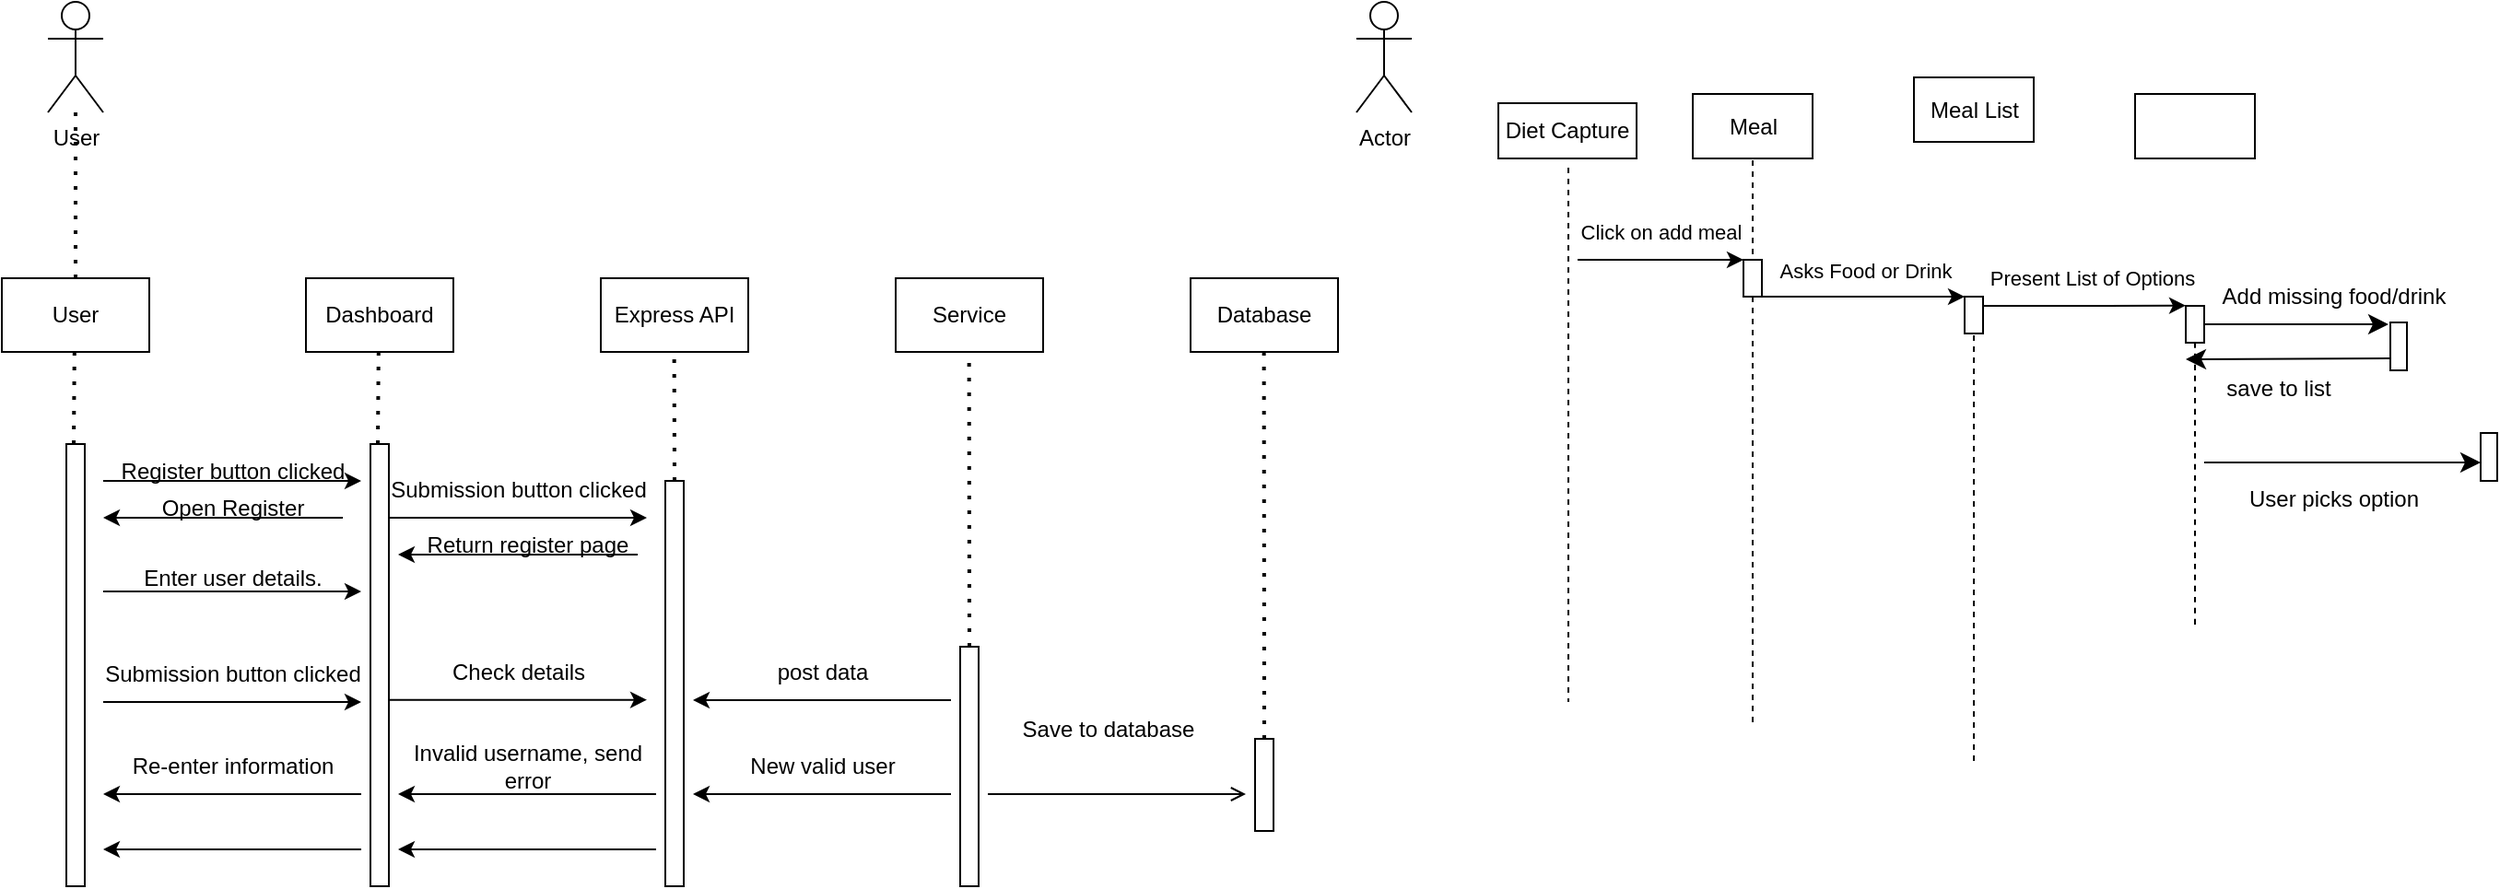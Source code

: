 <mxfile version="26.0.14">
  <diagram name="Page-1" id="0iw1rdu3hc8H51FjuOat">
    <mxGraphModel dx="497" dy="443" grid="1" gridSize="10" guides="1" tooltips="1" connect="1" arrows="1" fold="1" page="1" pageScale="1" pageWidth="827" pageHeight="1169" math="0" shadow="0">
      <root>
        <mxCell id="0" />
        <mxCell id="1" parent="0" />
        <mxCell id="j-wYg66tiPPto0wJLrc5-4" value="User&lt;div&gt;&lt;br&gt;&lt;/div&gt;" style="shape=umlActor;verticalLabelPosition=bottom;verticalAlign=top;html=1;outlineConnect=0;" parent="1" vertex="1">
          <mxGeometry x="40" y="40" width="30" height="60" as="geometry" />
        </mxCell>
        <mxCell id="lWHcjnvurMztYKVpcPD4-2" value="" style="endArrow=none;dashed=1;html=1;dashPattern=1 3;strokeWidth=2;rounded=0;" parent="1" target="j-wYg66tiPPto0wJLrc5-4" edge="1">
          <mxGeometry width="50" height="50" relative="1" as="geometry">
            <mxPoint x="55" y="190" as="sourcePoint" />
            <mxPoint x="80" y="140" as="targetPoint" />
          </mxGeometry>
        </mxCell>
        <mxCell id="Ek2kk3wlaBP3gsch93aZ-8" style="edgeStyle=orthogonalEdgeStyle;rounded=0;orthogonalLoop=1;jettySize=auto;html=1;dashed=1;endArrow=none;startFill=0;" parent="1" edge="1">
          <mxGeometry relative="1" as="geometry">
            <mxPoint x="865" y="420" as="targetPoint" />
            <mxPoint x="865" y="130" as="sourcePoint" />
          </mxGeometry>
        </mxCell>
        <mxCell id="lWHcjnvurMztYKVpcPD4-3" value="&lt;div&gt;User&lt;/div&gt;" style="rounded=0;whiteSpace=wrap;html=1;" parent="1" vertex="1">
          <mxGeometry x="15" y="190" width="80" height="40" as="geometry" />
        </mxCell>
        <mxCell id="Ek2kk3wlaBP3gsch93aZ-1" value="Actor" style="shape=umlActor;verticalLabelPosition=bottom;verticalAlign=top;html=1;outlineConnect=0;" parent="1" vertex="1">
          <mxGeometry x="750" y="40" width="30" height="60" as="geometry" />
        </mxCell>
        <mxCell id="lWHcjnvurMztYKVpcPD4-6" value="Dashboard" style="rounded=0;whiteSpace=wrap;html=1;" parent="1" vertex="1">
          <mxGeometry x="180" y="190" width="80" height="40" as="geometry" />
        </mxCell>
        <mxCell id="Ek2kk3wlaBP3gsch93aZ-9" value="" style="endArrow=classic;html=1;rounded=0;" parent="1" edge="1">
          <mxGeometry width="50" height="50" relative="1" as="geometry">
            <mxPoint x="870" y="180" as="sourcePoint" />
            <mxPoint x="960" y="180" as="targetPoint" />
          </mxGeometry>
        </mxCell>
        <mxCell id="Ek2kk3wlaBP3gsch93aZ-12" value="Click on add meal" style="edgeLabel;html=1;align=center;verticalAlign=middle;resizable=0;points=[];" parent="Ek2kk3wlaBP3gsch93aZ-9" connectable="0" vertex="1">
          <mxGeometry x="0.144" y="-2" relative="1" as="geometry">
            <mxPoint x="-7" y="-17" as="offset" />
          </mxGeometry>
        </mxCell>
        <mxCell id="lWHcjnvurMztYKVpcPD4-8" value="" style="endArrow=none;dashed=1;html=1;dashPattern=1 3;strokeWidth=2;rounded=0;" parent="1" edge="1">
          <mxGeometry width="50" height="50" relative="1" as="geometry">
            <mxPoint x="54" y="280" as="sourcePoint" />
            <mxPoint x="54.41" y="230" as="targetPoint" />
          </mxGeometry>
        </mxCell>
        <mxCell id="Ek2kk3wlaBP3gsch93aZ-10" value="" style="rounded=0;whiteSpace=wrap;html=1;direction=south;" parent="1" vertex="1">
          <mxGeometry x="960" y="180" width="10" height="20" as="geometry" />
        </mxCell>
        <mxCell id="lWHcjnvurMztYKVpcPD4-9" value="" style="rounded=0;whiteSpace=wrap;html=1;direction=south;" parent="1" vertex="1">
          <mxGeometry x="50" y="280" width="10" height="240" as="geometry" />
        </mxCell>
        <mxCell id="Ek2kk3wlaBP3gsch93aZ-13" value="" style="endArrow=none;dashed=1;html=1;rounded=0;entryX=0;entryY=0.5;entryDx=0;entryDy=0;" parent="1" target="Ek2kk3wlaBP3gsch93aZ-10" edge="1">
          <mxGeometry width="50" height="50" relative="1" as="geometry">
            <mxPoint x="965" y="120" as="sourcePoint" />
            <mxPoint x="980" y="140" as="targetPoint" />
          </mxGeometry>
        </mxCell>
        <mxCell id="lWHcjnvurMztYKVpcPD4-12" value="" style="endArrow=none;dashed=1;html=1;dashPattern=1 3;strokeWidth=2;rounded=0;" parent="1" edge="1">
          <mxGeometry width="50" height="50" relative="1" as="geometry">
            <mxPoint x="219" y="280" as="sourcePoint" />
            <mxPoint x="219.41" y="230" as="targetPoint" />
          </mxGeometry>
        </mxCell>
        <mxCell id="Ek2kk3wlaBP3gsch93aZ-14" value="" style="endArrow=none;dashed=1;html=1;rounded=0;" parent="1" edge="1">
          <mxGeometry width="50" height="50" relative="1" as="geometry">
            <mxPoint x="965" y="200" as="sourcePoint" />
            <mxPoint x="965" y="432.449" as="targetPoint" />
          </mxGeometry>
        </mxCell>
        <mxCell id="lWHcjnvurMztYKVpcPD4-13" value="" style="rounded=0;whiteSpace=wrap;html=1;direction=south;" parent="1" vertex="1">
          <mxGeometry x="215" y="280" width="10" height="240" as="geometry" />
        </mxCell>
        <mxCell id="Ek2kk3wlaBP3gsch93aZ-17" value="" style="endArrow=classic;html=1;rounded=0;exitX=1;exitY=0;exitDx=0;exitDy=0;" parent="1" source="Ek2kk3wlaBP3gsch93aZ-10" edge="1">
          <mxGeometry width="50" height="50" relative="1" as="geometry">
            <mxPoint x="970" y="240" as="sourcePoint" />
            <mxPoint x="1080" y="200" as="targetPoint" />
          </mxGeometry>
        </mxCell>
        <mxCell id="Ek2kk3wlaBP3gsch93aZ-18" value="Asks Food or Drink" style="edgeLabel;html=1;align=center;verticalAlign=middle;resizable=0;points=[];" parent="Ek2kk3wlaBP3gsch93aZ-17" connectable="0" vertex="1">
          <mxGeometry x="-0.257" y="3" relative="1" as="geometry">
            <mxPoint x="15" y="-11" as="offset" />
          </mxGeometry>
        </mxCell>
        <mxCell id="lWHcjnvurMztYKVpcPD4-14" value="" style="endArrow=classic;html=1;rounded=0;" parent="1" edge="1">
          <mxGeometry width="50" height="50" relative="1" as="geometry">
            <mxPoint x="70" y="300" as="sourcePoint" />
            <mxPoint x="210" y="300" as="targetPoint" />
          </mxGeometry>
        </mxCell>
        <mxCell id="lWHcjnvurMztYKVpcPD4-15" value="Register button clicked" style="text;html=1;align=center;verticalAlign=middle;resizable=0;points=[];autosize=1;strokeColor=none;fillColor=none;" parent="1" vertex="1">
          <mxGeometry x="70" y="280" width="140" height="30" as="geometry" />
        </mxCell>
        <mxCell id="Ek2kk3wlaBP3gsch93aZ-23" style="edgeStyle=orthogonalEdgeStyle;rounded=0;orthogonalLoop=1;jettySize=auto;html=1;exitX=0.25;exitY=0;exitDx=0;exitDy=0;" parent="1" source="Ek2kk3wlaBP3gsch93aZ-19" edge="1">
          <mxGeometry relative="1" as="geometry">
            <mxPoint x="1200" y="204.818" as="targetPoint" />
          </mxGeometry>
        </mxCell>
        <mxCell id="Ek2kk3wlaBP3gsch93aZ-24" value="Present List of Options" style="edgeLabel;html=1;align=center;verticalAlign=middle;resizable=0;points=[];" parent="Ek2kk3wlaBP3gsch93aZ-23" connectable="0" vertex="1">
          <mxGeometry x="-0.146" y="-1" relative="1" as="geometry">
            <mxPoint x="12" y="-16" as="offset" />
          </mxGeometry>
        </mxCell>
        <mxCell id="lWHcjnvurMztYKVpcPD4-17" value="" style="endArrow=classic;html=1;rounded=0;" parent="1" edge="1">
          <mxGeometry width="50" height="50" relative="1" as="geometry">
            <mxPoint x="200" y="320" as="sourcePoint" />
            <mxPoint x="70" y="320" as="targetPoint" />
          </mxGeometry>
        </mxCell>
        <mxCell id="Ek2kk3wlaBP3gsch93aZ-19" value="" style="rounded=0;whiteSpace=wrap;html=1;direction=south;" parent="1" vertex="1">
          <mxGeometry x="1080" y="200" width="10" height="20" as="geometry" />
        </mxCell>
        <mxCell id="lWHcjnvurMztYKVpcPD4-18" value="Open Register" style="text;html=1;align=center;verticalAlign=middle;resizable=0;points=[];autosize=1;strokeColor=none;fillColor=none;" parent="1" vertex="1">
          <mxGeometry x="90" y="300" width="100" height="30" as="geometry" />
        </mxCell>
        <mxCell id="Ek2kk3wlaBP3gsch93aZ-20" value="" style="endArrow=none;dashed=1;html=1;rounded=0;" parent="1" edge="1">
          <mxGeometry width="50" height="50" relative="1" as="geometry">
            <mxPoint x="1085" y="221" as="sourcePoint" />
            <mxPoint x="1085" y="453.449" as="targetPoint" />
          </mxGeometry>
        </mxCell>
        <mxCell id="lWHcjnvurMztYKVpcPD4-19" value="" style="endArrow=classic;html=1;rounded=0;" parent="1" edge="1">
          <mxGeometry width="50" height="50" relative="1" as="geometry">
            <mxPoint x="70" y="360" as="sourcePoint" />
            <mxPoint x="210" y="360" as="targetPoint" />
          </mxGeometry>
        </mxCell>
        <mxCell id="Ek2kk3wlaBP3gsch93aZ-21" value="Meal" style="rounded=0;whiteSpace=wrap;html=1;" parent="1" vertex="1">
          <mxGeometry x="932.5" y="90" width="65" height="35" as="geometry" />
        </mxCell>
        <mxCell id="lWHcjnvurMztYKVpcPD4-20" value="Enter user details." style="text;html=1;align=center;verticalAlign=middle;resizable=0;points=[];autosize=1;strokeColor=none;fillColor=none;" parent="1" vertex="1">
          <mxGeometry x="80" y="338" width="120" height="30" as="geometry" />
        </mxCell>
        <mxCell id="lWHcjnvurMztYKVpcPD4-23" value="Submission button clicked" style="text;html=1;align=center;verticalAlign=middle;resizable=0;points=[];autosize=1;strokeColor=none;fillColor=none;" parent="1" vertex="1">
          <mxGeometry x="60" y="390" width="160" height="30" as="geometry" />
        </mxCell>
        <mxCell id="lWHcjnvurMztYKVpcPD4-25" value="" style="endArrow=classic;html=1;rounded=0;" parent="1" edge="1">
          <mxGeometry width="50" height="50" relative="1" as="geometry">
            <mxPoint x="70" y="420" as="sourcePoint" />
            <mxPoint x="210" y="420" as="targetPoint" />
          </mxGeometry>
        </mxCell>
        <mxCell id="lWHcjnvurMztYKVpcPD4-27" value="Re-enter information" style="text;html=1;align=center;verticalAlign=middle;resizable=0;points=[];autosize=1;strokeColor=none;fillColor=none;" parent="1" vertex="1">
          <mxGeometry x="75" y="440" width="130" height="30" as="geometry" />
        </mxCell>
        <mxCell id="lWHcjnvurMztYKVpcPD4-28" value="" style="endArrow=classic;html=1;rounded=0;" parent="1" edge="1">
          <mxGeometry width="50" height="50" relative="1" as="geometry">
            <mxPoint x="210" y="470" as="sourcePoint" />
            <mxPoint x="70" y="470" as="targetPoint" />
          </mxGeometry>
        </mxCell>
        <mxCell id="lWHcjnvurMztYKVpcPD4-29" value="" style="endArrow=classic;html=1;rounded=0;" parent="1" edge="1">
          <mxGeometry width="50" height="50" relative="1" as="geometry">
            <mxPoint x="210" y="500" as="sourcePoint" />
            <mxPoint x="70" y="500" as="targetPoint" />
          </mxGeometry>
        </mxCell>
        <mxCell id="lWHcjnvurMztYKVpcPD4-30" value="Express API" style="rounded=0;whiteSpace=wrap;html=1;" parent="1" vertex="1">
          <mxGeometry x="340" y="190" width="80" height="40" as="geometry" />
        </mxCell>
        <mxCell id="lWHcjnvurMztYKVpcPD4-31" value="" style="endArrow=none;dashed=1;html=1;dashPattern=1 3;strokeWidth=2;rounded=0;" parent="1" edge="1">
          <mxGeometry width="50" height="50" relative="1" as="geometry">
            <mxPoint x="380" y="300" as="sourcePoint" />
            <mxPoint x="379.82" y="230" as="targetPoint" />
          </mxGeometry>
        </mxCell>
        <mxCell id="lWHcjnvurMztYKVpcPD4-32" value="" style="rounded=0;whiteSpace=wrap;html=1;direction=south;" parent="1" vertex="1">
          <mxGeometry x="375" y="300" width="10" height="220" as="geometry" />
        </mxCell>
        <mxCell id="lWHcjnvurMztYKVpcPD4-35" value="Submission button clicked" style="text;html=1;align=center;verticalAlign=middle;resizable=0;points=[];autosize=1;strokeColor=none;fillColor=none;" parent="1" vertex="1">
          <mxGeometry x="215" y="290" width="160" height="30" as="geometry" />
        </mxCell>
        <mxCell id="lWHcjnvurMztYKVpcPD4-36" value="" style="endArrow=classic;html=1;rounded=0;" parent="1" edge="1">
          <mxGeometry width="50" height="50" relative="1" as="geometry">
            <mxPoint x="225" y="320" as="sourcePoint" />
            <mxPoint x="365" y="320" as="targetPoint" />
          </mxGeometry>
        </mxCell>
        <mxCell id="lWHcjnvurMztYKVpcPD4-37" value="" style="endArrow=classic;html=1;rounded=0;" parent="1" edge="1">
          <mxGeometry width="50" height="50" relative="1" as="geometry">
            <mxPoint x="360" y="340" as="sourcePoint" />
            <mxPoint x="230" y="340" as="targetPoint" />
          </mxGeometry>
        </mxCell>
        <mxCell id="lWHcjnvurMztYKVpcPD4-38" value="Return register page" style="text;html=1;align=center;verticalAlign=middle;resizable=0;points=[];autosize=1;strokeColor=none;fillColor=none;" parent="1" vertex="1">
          <mxGeometry x="235" y="320" width="130" height="30" as="geometry" />
        </mxCell>
        <mxCell id="lWHcjnvurMztYKVpcPD4-39" value="Check details" style="text;html=1;align=center;verticalAlign=middle;resizable=0;points=[];autosize=1;strokeColor=none;fillColor=none;" parent="1" vertex="1">
          <mxGeometry x="245" y="388.82" width="100" height="30" as="geometry" />
        </mxCell>
        <mxCell id="lWHcjnvurMztYKVpcPD4-40" value="" style="endArrow=classic;html=1;rounded=0;" parent="1" edge="1">
          <mxGeometry width="50" height="50" relative="1" as="geometry">
            <mxPoint x="225" y="418.82" as="sourcePoint" />
            <mxPoint x="365" y="418.82" as="targetPoint" />
          </mxGeometry>
        </mxCell>
        <mxCell id="lWHcjnvurMztYKVpcPD4-41" value="" style="endArrow=classic;html=1;rounded=0;" parent="1" edge="1">
          <mxGeometry width="50" height="50" relative="1" as="geometry">
            <mxPoint x="370" y="500" as="sourcePoint" />
            <mxPoint x="230" y="500" as="targetPoint" />
          </mxGeometry>
        </mxCell>
        <mxCell id="lWHcjnvurMztYKVpcPD4-42" value="Invalid username, send&lt;div&gt;error&lt;/div&gt;" style="text;html=1;align=center;verticalAlign=middle;resizable=0;points=[];autosize=1;strokeColor=none;fillColor=none;" parent="1" vertex="1">
          <mxGeometry x="225" y="435" width="150" height="40" as="geometry" />
        </mxCell>
        <mxCell id="lWHcjnvurMztYKVpcPD4-43" value="" style="endArrow=classic;html=1;rounded=0;" parent="1" edge="1">
          <mxGeometry width="50" height="50" relative="1" as="geometry">
            <mxPoint x="370" y="470" as="sourcePoint" />
            <mxPoint x="230" y="470" as="targetPoint" />
          </mxGeometry>
        </mxCell>
        <mxCell id="Xdk2Qpkt2ORf5VLL9g2Q-3" style="edgeStyle=none;curved=1;rounded=0;orthogonalLoop=1;jettySize=auto;html=1;fontSize=12;startSize=8;endSize=8;" edge="1" parent="1" source="Xdk2Qpkt2ORf5VLL9g2Q-1">
          <mxGeometry relative="1" as="geometry">
            <mxPoint x="1310" y="215" as="targetPoint" />
          </mxGeometry>
        </mxCell>
        <mxCell id="Xdk2Qpkt2ORf5VLL9g2Q-4" value="User picks option" style="edgeLabel;html=1;align=center;verticalAlign=middle;resizable=0;points=[];fontSize=12;" vertex="1" connectable="0" parent="Xdk2Qpkt2ORf5VLL9g2Q-3">
          <mxGeometry x="-0.36" relative="1" as="geometry">
            <mxPoint x="38" y="95" as="offset" />
          </mxGeometry>
        </mxCell>
        <mxCell id="Xdk2Qpkt2ORf5VLL9g2Q-7" value="Add missing food/drink" style="edgeLabel;html=1;align=center;verticalAlign=middle;resizable=0;points=[];fontSize=12;" vertex="1" connectable="0" parent="Xdk2Qpkt2ORf5VLL9g2Q-3">
          <mxGeometry x="-0.48" y="-2" relative="1" as="geometry">
            <mxPoint x="44" y="-17" as="offset" />
          </mxGeometry>
        </mxCell>
        <mxCell id="XcvD54GGhnhulzZ5ldMW-1" value="Service" style="rounded=0;whiteSpace=wrap;html=1;" vertex="1" parent="1">
          <mxGeometry x="500" y="190" width="80" height="40" as="geometry" />
        </mxCell>
        <mxCell id="Xdk2Qpkt2ORf5VLL9g2Q-8" style="edgeStyle=none;curved=1;rounded=0;orthogonalLoop=1;jettySize=auto;html=1;fontSize=12;startSize=8;endSize=8;dashed=1;endArrow=none;startFill=0;" edge="1" parent="1" source="Xdk2Qpkt2ORf5VLL9g2Q-1">
          <mxGeometry relative="1" as="geometry">
            <mxPoint x="1205" y="380" as="targetPoint" />
          </mxGeometry>
        </mxCell>
        <mxCell id="XcvD54GGhnhulzZ5ldMW-2" value="" style="endArrow=none;dashed=1;html=1;dashPattern=1 3;strokeWidth=2;rounded=0;exitX=0;exitY=0.5;exitDx=0;exitDy=0;" edge="1" parent="1" source="XcvD54GGhnhulzZ5ldMW-3">
          <mxGeometry width="50" height="50" relative="1" as="geometry">
            <mxPoint x="540" y="300" as="sourcePoint" />
            <mxPoint x="539.82" y="230" as="targetPoint" />
          </mxGeometry>
        </mxCell>
        <mxCell id="Xdk2Qpkt2ORf5VLL9g2Q-1" value="" style="rounded=0;whiteSpace=wrap;html=1;direction=south;" vertex="1" parent="1">
          <mxGeometry x="1200" y="205" width="10" height="20" as="geometry" />
        </mxCell>
        <mxCell id="XcvD54GGhnhulzZ5ldMW-3" value="" style="rounded=0;whiteSpace=wrap;html=1;direction=south;" vertex="1" parent="1">
          <mxGeometry x="535" y="390" width="10" height="130" as="geometry" />
        </mxCell>
        <mxCell id="Xdk2Qpkt2ORf5VLL9g2Q-10" style="edgeStyle=none;curved=1;rounded=0;orthogonalLoop=1;jettySize=auto;html=1;exitX=0.75;exitY=1;exitDx=0;exitDy=0;fontSize=12;startSize=8;endSize=8;" edge="1" parent="1" source="Xdk2Qpkt2ORf5VLL9g2Q-6">
          <mxGeometry relative="1" as="geometry">
            <mxPoint x="1200" y="234" as="targetPoint" />
          </mxGeometry>
        </mxCell>
        <mxCell id="Xdk2Qpkt2ORf5VLL9g2Q-11" value="save to list" style="edgeLabel;html=1;align=center;verticalAlign=middle;resizable=0;points=[];fontSize=12;" vertex="1" connectable="0" parent="Xdk2Qpkt2ORf5VLL9g2Q-10">
          <mxGeometry x="0.406" y="3" relative="1" as="geometry">
            <mxPoint x="17" y="13" as="offset" />
          </mxGeometry>
        </mxCell>
        <mxCell id="XcvD54GGhnhulzZ5ldMW-4" value="New valid user" style="text;html=1;align=center;verticalAlign=middle;resizable=0;points=[];autosize=1;strokeColor=none;fillColor=none;" vertex="1" parent="1">
          <mxGeometry x="410" y="440" width="100" height="30" as="geometry" />
        </mxCell>
        <mxCell id="Xdk2Qpkt2ORf5VLL9g2Q-6" value="" style="rounded=0;whiteSpace=wrap;html=1;direction=south;" vertex="1" parent="1">
          <mxGeometry x="1311" y="214" width="9" height="26" as="geometry" />
        </mxCell>
        <mxCell id="XcvD54GGhnhulzZ5ldMW-5" value="" style="endArrow=classic;html=1;rounded=0;" edge="1" parent="1">
          <mxGeometry width="50" height="50" relative="1" as="geometry">
            <mxPoint x="530" y="470" as="sourcePoint" />
            <mxPoint x="390" y="470" as="targetPoint" />
          </mxGeometry>
        </mxCell>
        <mxCell id="Xdk2Qpkt2ORf5VLL9g2Q-9" value="" style="rounded=0;whiteSpace=wrap;html=1;direction=south;" vertex="1" parent="1">
          <mxGeometry x="1360" y="274" width="9" height="26" as="geometry" />
        </mxCell>
        <mxCell id="XcvD54GGhnhulzZ5ldMW-6" value="post data" style="text;html=1;align=center;verticalAlign=middle;resizable=0;points=[];autosize=1;strokeColor=none;fillColor=none;" vertex="1" parent="1">
          <mxGeometry x="425" y="389" width="70" height="30" as="geometry" />
        </mxCell>
        <mxCell id="Xdk2Qpkt2ORf5VLL9g2Q-13" value="" style="edgeStyle=none;orthogonalLoop=1;jettySize=auto;html=1;rounded=0;fontSize=12;startSize=8;endSize=8;curved=1;" edge="1" parent="1">
          <mxGeometry width="140" relative="1" as="geometry">
            <mxPoint x="1210" y="290" as="sourcePoint" />
            <mxPoint x="1360" y="290" as="targetPoint" />
            <Array as="points" />
          </mxGeometry>
        </mxCell>
        <mxCell id="XcvD54GGhnhulzZ5ldMW-7" value="" style="endArrow=classic;html=1;rounded=0;" edge="1" parent="1">
          <mxGeometry width="50" height="50" relative="1" as="geometry">
            <mxPoint x="530" y="419" as="sourcePoint" />
            <mxPoint x="390" y="419" as="targetPoint" />
          </mxGeometry>
        </mxCell>
        <mxCell id="Xdk2Qpkt2ORf5VLL9g2Q-15" value="Diet Capture" style="rounded=0;whiteSpace=wrap;html=1;" vertex="1" parent="1">
          <mxGeometry x="827" y="95" width="75" height="30" as="geometry" />
        </mxCell>
        <mxCell id="XcvD54GGhnhulzZ5ldMW-11" value="Database" style="rounded=0;whiteSpace=wrap;html=1;" vertex="1" parent="1">
          <mxGeometry x="660" y="190" width="80" height="40" as="geometry" />
        </mxCell>
        <mxCell id="Xdk2Qpkt2ORf5VLL9g2Q-16" value="Meal List" style="rounded=0;whiteSpace=wrap;html=1;" vertex="1" parent="1">
          <mxGeometry x="1052.5" y="81" width="65" height="35" as="geometry" />
        </mxCell>
        <mxCell id="XcvD54GGhnhulzZ5ldMW-12" value="" style="endArrow=none;dashed=1;html=1;dashPattern=1 3;strokeWidth=2;rounded=0;exitX=0;exitY=0.5;exitDx=0;exitDy=0;" edge="1" parent="1" source="XcvD54GGhnhulzZ5ldMW-13">
          <mxGeometry width="50" height="50" relative="1" as="geometry">
            <mxPoint x="700" y="300" as="sourcePoint" />
            <mxPoint x="699.82" y="230" as="targetPoint" />
          </mxGeometry>
        </mxCell>
        <mxCell id="Xdk2Qpkt2ORf5VLL9g2Q-17" value="" style="rounded=0;whiteSpace=wrap;html=1;" vertex="1" parent="1">
          <mxGeometry x="1172.5" y="90" width="65" height="35" as="geometry" />
        </mxCell>
        <mxCell id="XcvD54GGhnhulzZ5ldMW-13" value="" style="rounded=0;whiteSpace=wrap;html=1;direction=south;" vertex="1" parent="1">
          <mxGeometry x="695" y="440" width="10" height="50" as="geometry" />
        </mxCell>
        <mxCell id="XcvD54GGhnhulzZ5ldMW-14" value="Save to database" style="text;html=1;align=center;verticalAlign=middle;resizable=0;points=[];autosize=1;strokeColor=none;fillColor=none;" vertex="1" parent="1">
          <mxGeometry x="555" y="420" width="120" height="30" as="geometry" />
        </mxCell>
        <mxCell id="XcvD54GGhnhulzZ5ldMW-17" value="" style="endArrow=open;html=1;rounded=0;endFill=0;" edge="1" parent="1">
          <mxGeometry width="50" height="50" relative="1" as="geometry">
            <mxPoint x="550" y="470" as="sourcePoint" />
            <mxPoint x="690" y="470" as="targetPoint" />
          </mxGeometry>
        </mxCell>
      </root>
    </mxGraphModel>
  </diagram>
</mxfile>
